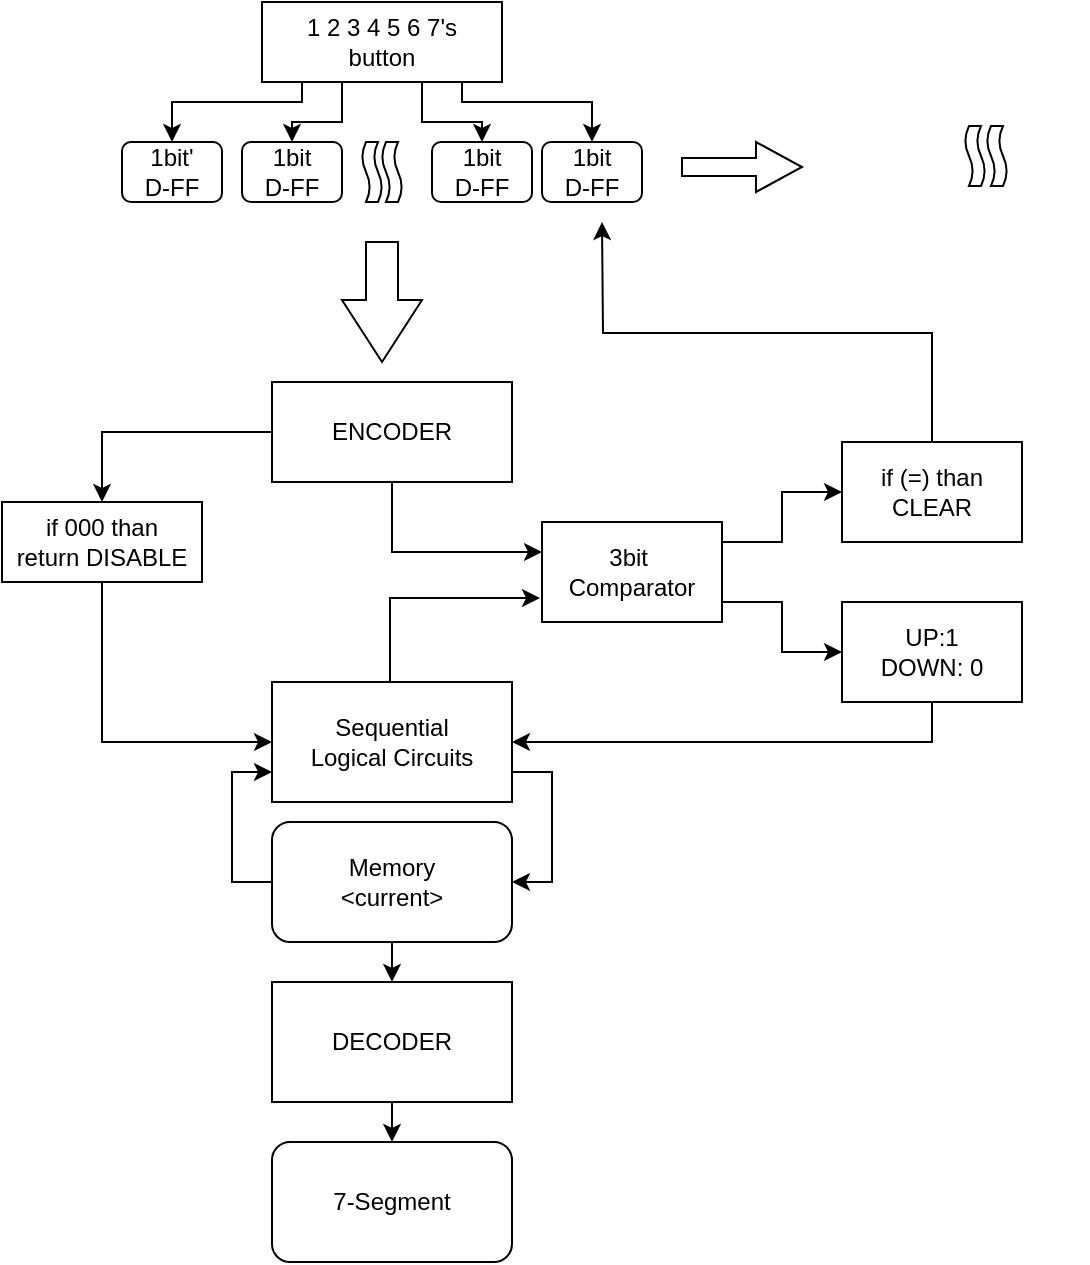 <mxfile version="14.7.6" type="github">
  <diagram id="Hf4F8EhudIx9GHcKuJyu" name="Page-1">
    <mxGraphModel dx="1422" dy="762" grid="1" gridSize="10" guides="1" tooltips="1" connect="1" arrows="1" fold="1" page="1" pageScale="1" pageWidth="827" pageHeight="1169" math="0" shadow="0">
      <root>
        <mxCell id="0" />
        <mxCell id="1" parent="0" />
        <mxCell id="U3d2GX4V-Grrhq8g660X-55" style="edgeStyle=orthogonalEdgeStyle;rounded=0;orthogonalLoop=1;jettySize=auto;html=1;exitX=0.75;exitY=0;exitDx=0;exitDy=0;" edge="1" parent="1">
          <mxGeometry relative="1" as="geometry">
            <mxPoint x="335" y="430" as="sourcePoint" />
            <mxPoint x="411" y="368" as="targetPoint" />
            <Array as="points">
              <mxPoint x="336" y="368" />
            </Array>
          </mxGeometry>
        </mxCell>
        <mxCell id="U3d2GX4V-Grrhq8g660X-94" style="edgeStyle=orthogonalEdgeStyle;rounded=0;orthogonalLoop=1;jettySize=auto;html=1;exitX=1;exitY=0.75;exitDx=0;exitDy=0;entryX=1;entryY=0.5;entryDx=0;entryDy=0;" edge="1" parent="1" source="U3d2GX4V-Grrhq8g660X-3" target="U3d2GX4V-Grrhq8g660X-92">
          <mxGeometry relative="1" as="geometry" />
        </mxCell>
        <mxCell id="U3d2GX4V-Grrhq8g660X-3" value="Sequential&lt;br&gt;Logical Circuits" style="rounded=1;whiteSpace=wrap;html=1;arcSize=0;" vertex="1" parent="1">
          <mxGeometry x="277" y="410" width="120" height="60" as="geometry" />
        </mxCell>
        <mxCell id="U3d2GX4V-Grrhq8g660X-61" style="edgeStyle=orthogonalEdgeStyle;rounded=0;orthogonalLoop=1;jettySize=auto;html=1;exitX=1;exitY=0.5;exitDx=0;exitDy=0;entryX=0;entryY=0.5;entryDx=0;entryDy=0;" edge="1" parent="1" source="U3d2GX4V-Grrhq8g660X-6" target="U3d2GX4V-Grrhq8g660X-51">
          <mxGeometry relative="1" as="geometry">
            <Array as="points">
              <mxPoint x="502" y="370" />
              <mxPoint x="532" y="370" />
              <mxPoint x="532" y="395" />
            </Array>
          </mxGeometry>
        </mxCell>
        <mxCell id="U3d2GX4V-Grrhq8g660X-78" style="edgeStyle=orthogonalEdgeStyle;rounded=0;orthogonalLoop=1;jettySize=auto;html=1;exitX=1;exitY=0.5;exitDx=0;exitDy=0;entryX=0;entryY=0.5;entryDx=0;entryDy=0;" edge="1" parent="1" source="U3d2GX4V-Grrhq8g660X-6" target="U3d2GX4V-Grrhq8g660X-77">
          <mxGeometry relative="1" as="geometry">
            <Array as="points">
              <mxPoint x="502" y="340" />
              <mxPoint x="532" y="340" />
              <mxPoint x="532" y="315" />
            </Array>
          </mxGeometry>
        </mxCell>
        <mxCell id="U3d2GX4V-Grrhq8g660X-6" value="3bit&amp;nbsp; Comparator" style="rounded=1;whiteSpace=wrap;html=1;arcSize=0;" vertex="1" parent="1">
          <mxGeometry x="412" y="330" width="90" height="50" as="geometry" />
        </mxCell>
        <mxCell id="U3d2GX4V-Grrhq8g660X-69" style="edgeStyle=orthogonalEdgeStyle;rounded=0;orthogonalLoop=1;jettySize=auto;html=1;exitX=0.25;exitY=1;exitDx=0;exitDy=0;entryX=0.5;entryY=0;entryDx=0;entryDy=0;" edge="1" parent="1" source="U3d2GX4V-Grrhq8g660X-11" target="U3d2GX4V-Grrhq8g660X-18">
          <mxGeometry relative="1" as="geometry">
            <Array as="points">
              <mxPoint x="292" y="110" />
              <mxPoint x="292" y="120" />
              <mxPoint x="227" y="120" />
            </Array>
          </mxGeometry>
        </mxCell>
        <mxCell id="U3d2GX4V-Grrhq8g660X-70" style="edgeStyle=orthogonalEdgeStyle;rounded=0;orthogonalLoop=1;jettySize=auto;html=1;exitX=0.5;exitY=1;exitDx=0;exitDy=0;entryX=0.5;entryY=0;entryDx=0;entryDy=0;" edge="1" parent="1" source="U3d2GX4V-Grrhq8g660X-11" target="U3d2GX4V-Grrhq8g660X-31">
          <mxGeometry relative="1" as="geometry">
            <Array as="points">
              <mxPoint x="312" y="110" />
              <mxPoint x="312" y="130" />
              <mxPoint x="287" y="130" />
            </Array>
          </mxGeometry>
        </mxCell>
        <mxCell id="U3d2GX4V-Grrhq8g660X-72" style="edgeStyle=orthogonalEdgeStyle;rounded=0;orthogonalLoop=1;jettySize=auto;html=1;exitX=0.75;exitY=1;exitDx=0;exitDy=0;entryX=0.5;entryY=0;entryDx=0;entryDy=0;" edge="1" parent="1" source="U3d2GX4V-Grrhq8g660X-11" target="U3d2GX4V-Grrhq8g660X-66">
          <mxGeometry relative="1" as="geometry">
            <Array as="points">
              <mxPoint x="372" y="110" />
              <mxPoint x="372" y="120" />
              <mxPoint x="437" y="120" />
            </Array>
          </mxGeometry>
        </mxCell>
        <mxCell id="U3d2GX4V-Grrhq8g660X-11" value="1 2 3 4 5 6 7&#39;s &lt;br&gt;button" style="rounded=1;whiteSpace=wrap;html=1;arcSize=0;" vertex="1" parent="1">
          <mxGeometry x="272" y="70" width="120" height="40" as="geometry" />
        </mxCell>
        <mxCell id="U3d2GX4V-Grrhq8g660X-48" style="edgeStyle=orthogonalEdgeStyle;rounded=0;orthogonalLoop=1;jettySize=auto;html=1;exitX=0.5;exitY=1;exitDx=0;exitDy=0;" edge="1" parent="1" source="U3d2GX4V-Grrhq8g660X-13">
          <mxGeometry relative="1" as="geometry">
            <mxPoint x="412" y="345" as="targetPoint" />
            <Array as="points">
              <mxPoint x="337" y="345" />
            </Array>
          </mxGeometry>
        </mxCell>
        <mxCell id="U3d2GX4V-Grrhq8g660X-90" style="edgeStyle=orthogonalEdgeStyle;rounded=0;orthogonalLoop=1;jettySize=auto;html=1;exitX=0;exitY=0.5;exitDx=0;exitDy=0;entryX=0.5;entryY=0;entryDx=0;entryDy=0;" edge="1" parent="1" source="U3d2GX4V-Grrhq8g660X-13" target="U3d2GX4V-Grrhq8g660X-89">
          <mxGeometry relative="1" as="geometry" />
        </mxCell>
        <mxCell id="U3d2GX4V-Grrhq8g660X-13" value="ENCODER" style="rounded=1;whiteSpace=wrap;html=1;arcSize=0;" vertex="1" parent="1">
          <mxGeometry x="277" y="260" width="120" height="50" as="geometry" />
        </mxCell>
        <mxCell id="U3d2GX4V-Grrhq8g660X-14" value="7-Segment" style="rounded=1;whiteSpace=wrap;html=1;" vertex="1" parent="1">
          <mxGeometry x="277" y="640" width="120" height="60" as="geometry" />
        </mxCell>
        <mxCell id="U3d2GX4V-Grrhq8g660X-58" style="edgeStyle=orthogonalEdgeStyle;rounded=0;orthogonalLoop=1;jettySize=auto;html=1;exitX=0.5;exitY=1;exitDx=0;exitDy=0;entryX=0.5;entryY=0;entryDx=0;entryDy=0;" edge="1" parent="1" source="U3d2GX4V-Grrhq8g660X-16" target="U3d2GX4V-Grrhq8g660X-14">
          <mxGeometry relative="1" as="geometry" />
        </mxCell>
        <mxCell id="U3d2GX4V-Grrhq8g660X-16" value="DECODER" style="rounded=1;whiteSpace=wrap;html=1;arcSize=0;" vertex="1" parent="1">
          <mxGeometry x="277" y="560" width="120" height="60" as="geometry" />
        </mxCell>
        <mxCell id="U3d2GX4V-Grrhq8g660X-18" value="1bit&#39;&lt;br&gt;D-FF" style="rounded=1;whiteSpace=wrap;html=1;" vertex="1" parent="1">
          <mxGeometry x="202" y="140" width="50" height="30" as="geometry" />
        </mxCell>
        <mxCell id="U3d2GX4V-Grrhq8g660X-30" value="" style="shape=tape;whiteSpace=wrap;html=1;direction=south;" vertex="1" parent="1">
          <mxGeometry x="322" y="140" width="10" height="30" as="geometry" />
        </mxCell>
        <mxCell id="U3d2GX4V-Grrhq8g660X-31" value="1bit&lt;br&gt;D-FF" style="rounded=1;whiteSpace=wrap;html=1;" vertex="1" parent="1">
          <mxGeometry x="262" y="140" width="50" height="30" as="geometry" />
        </mxCell>
        <mxCell id="U3d2GX4V-Grrhq8g660X-56" style="edgeStyle=orthogonalEdgeStyle;rounded=0;orthogonalLoop=1;jettySize=auto;html=1;exitX=0.5;exitY=1;exitDx=0;exitDy=0;entryX=1;entryY=0.5;entryDx=0;entryDy=0;" edge="1" parent="1" source="U3d2GX4V-Grrhq8g660X-51" target="U3d2GX4V-Grrhq8g660X-3">
          <mxGeometry relative="1" as="geometry" />
        </mxCell>
        <mxCell id="U3d2GX4V-Grrhq8g660X-51" value="UP:1&lt;br&gt;DOWN: 0" style="rounded=1;whiteSpace=wrap;html=1;arcSize=0;" vertex="1" parent="1">
          <mxGeometry x="562" y="370" width="90" height="50" as="geometry" />
        </mxCell>
        <mxCell id="U3d2GX4V-Grrhq8g660X-63" value="" style="html=1;shadow=0;dashed=0;align=center;verticalAlign=middle;shape=mxgraph.arrows2.arrow;dy=0.6;dx=31;notch=0;rotation=90;" vertex="1" parent="1">
          <mxGeometry x="302" y="200" width="60" height="40" as="geometry" />
        </mxCell>
        <mxCell id="U3d2GX4V-Grrhq8g660X-65" value="1bit&lt;br&gt;D-FF" style="rounded=1;whiteSpace=wrap;html=1;" vertex="1" parent="1">
          <mxGeometry x="357" y="140" width="50" height="30" as="geometry" />
        </mxCell>
        <mxCell id="U3d2GX4V-Grrhq8g660X-66" value="1bit&lt;br&gt;D-FF" style="rounded=1;whiteSpace=wrap;html=1;" vertex="1" parent="1">
          <mxGeometry x="412" y="140" width="50" height="30" as="geometry" />
        </mxCell>
        <mxCell id="U3d2GX4V-Grrhq8g660X-68" value="" style="shape=tape;whiteSpace=wrap;html=1;direction=south;" vertex="1" parent="1">
          <mxGeometry x="332" y="140" width="10" height="30" as="geometry" />
        </mxCell>
        <mxCell id="U3d2GX4V-Grrhq8g660X-71" style="edgeStyle=orthogonalEdgeStyle;rounded=0;orthogonalLoop=1;jettySize=auto;html=1;" edge="1" parent="1">
          <mxGeometry relative="1" as="geometry">
            <mxPoint x="352" y="110" as="sourcePoint" />
            <mxPoint x="382" y="140" as="targetPoint" />
            <Array as="points">
              <mxPoint x="352" y="130" />
              <mxPoint x="382" y="130" />
              <mxPoint x="382" y="140" />
            </Array>
          </mxGeometry>
        </mxCell>
        <mxCell id="U3d2GX4V-Grrhq8g660X-75" value="" style="html=1;shadow=0;dashed=0;align=center;verticalAlign=middle;shape=mxgraph.arrows2.arrow;dy=0.64;dx=23;notch=0;rotation=0;" vertex="1" parent="1">
          <mxGeometry x="482" y="140" width="60" height="25" as="geometry" />
        </mxCell>
        <mxCell id="U3d2GX4V-Grrhq8g660X-87" style="edgeStyle=orthogonalEdgeStyle;rounded=0;orthogonalLoop=1;jettySize=auto;html=1;exitX=0.5;exitY=0;exitDx=0;exitDy=0;" edge="1" parent="1" source="U3d2GX4V-Grrhq8g660X-77">
          <mxGeometry relative="1" as="geometry">
            <mxPoint x="442" y="180" as="targetPoint" />
          </mxGeometry>
        </mxCell>
        <mxCell id="U3d2GX4V-Grrhq8g660X-77" value="if (=) than&lt;br&gt;CLEAR" style="rounded=1;whiteSpace=wrap;html=1;arcSize=0;" vertex="1" parent="1">
          <mxGeometry x="562" y="290" width="90" height="50" as="geometry" />
        </mxCell>
        <mxCell id="U3d2GX4V-Grrhq8g660X-80" value="" style="shape=image;html=1;verticalAlign=top;verticalLabelPosition=bottom;labelBackgroundColor=#ffffff;imageAspect=0;aspect=fixed;image=https://cdn2.iconfinder.com/data/icons/electronic-13/480/6-electronic-led-icon-2-128.png;rounded=0;glass=0;sketch=0;fillColor=none;" vertex="1" parent="1">
          <mxGeometry x="552" y="132" width="33" height="33" as="geometry" />
        </mxCell>
        <mxCell id="U3d2GX4V-Grrhq8g660X-82" value="" style="shape=image;html=1;verticalAlign=top;verticalLabelPosition=bottom;labelBackgroundColor=#ffffff;imageAspect=0;aspect=fixed;image=https://cdn2.iconfinder.com/data/icons/electronic-13/480/6-electronic-led-icon-2-128.png;rounded=0;glass=0;sketch=0;fillColor=none;" vertex="1" parent="1">
          <mxGeometry x="590.5" y="132" width="33" height="33" as="geometry" />
        </mxCell>
        <mxCell id="U3d2GX4V-Grrhq8g660X-83" value="" style="shape=image;html=1;verticalAlign=top;verticalLabelPosition=bottom;labelBackgroundColor=#ffffff;imageAspect=0;aspect=fixed;image=https://cdn2.iconfinder.com/data/icons/electronic-13/480/6-electronic-led-icon-2-128.png;rounded=0;glass=0;sketch=0;fillColor=none;" vertex="1" parent="1">
          <mxGeometry x="652" y="130.5" width="33" height="33" as="geometry" />
        </mxCell>
        <mxCell id="U3d2GX4V-Grrhq8g660X-85" value="" style="shape=tape;whiteSpace=wrap;html=1;direction=south;" vertex="1" parent="1">
          <mxGeometry x="623.5" y="132" width="10" height="30" as="geometry" />
        </mxCell>
        <mxCell id="U3d2GX4V-Grrhq8g660X-86" value="" style="shape=tape;whiteSpace=wrap;html=1;direction=south;" vertex="1" parent="1">
          <mxGeometry x="634.5" y="132" width="10" height="30" as="geometry" />
        </mxCell>
        <mxCell id="U3d2GX4V-Grrhq8g660X-91" style="edgeStyle=orthogonalEdgeStyle;rounded=0;orthogonalLoop=1;jettySize=auto;html=1;exitX=0.5;exitY=1;exitDx=0;exitDy=0;entryX=0;entryY=0.5;entryDx=0;entryDy=0;" edge="1" parent="1" source="U3d2GX4V-Grrhq8g660X-89" target="U3d2GX4V-Grrhq8g660X-3">
          <mxGeometry relative="1" as="geometry" />
        </mxCell>
        <mxCell id="U3d2GX4V-Grrhq8g660X-89" value="if 000 than&lt;br&gt;return DISABLE" style="rounded=1;whiteSpace=wrap;html=1;arcSize=0;" vertex="1" parent="1">
          <mxGeometry x="142" y="320" width="100" height="40" as="geometry" />
        </mxCell>
        <mxCell id="U3d2GX4V-Grrhq8g660X-93" style="edgeStyle=orthogonalEdgeStyle;rounded=0;orthogonalLoop=1;jettySize=auto;html=1;exitX=0.5;exitY=1;exitDx=0;exitDy=0;entryX=0.5;entryY=0;entryDx=0;entryDy=0;" edge="1" parent="1" source="U3d2GX4V-Grrhq8g660X-92" target="U3d2GX4V-Grrhq8g660X-16">
          <mxGeometry relative="1" as="geometry" />
        </mxCell>
        <mxCell id="U3d2GX4V-Grrhq8g660X-97" style="edgeStyle=orthogonalEdgeStyle;rounded=0;orthogonalLoop=1;jettySize=auto;html=1;exitX=0;exitY=0.5;exitDx=0;exitDy=0;entryX=0;entryY=0.75;entryDx=0;entryDy=0;" edge="1" parent="1" source="U3d2GX4V-Grrhq8g660X-92" target="U3d2GX4V-Grrhq8g660X-3">
          <mxGeometry relative="1" as="geometry" />
        </mxCell>
        <mxCell id="U3d2GX4V-Grrhq8g660X-92" value="Memory&lt;br&gt;&amp;lt;current&amp;gt;" style="rounded=1;whiteSpace=wrap;html=1;" vertex="1" parent="1">
          <mxGeometry x="277" y="480" width="120" height="60" as="geometry" />
        </mxCell>
      </root>
    </mxGraphModel>
  </diagram>
</mxfile>
